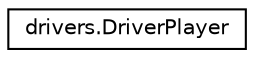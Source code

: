 digraph "Graphical Class Hierarchy"
{
 // INTERACTIVE_SVG=YES
 // LATEX_PDF_SIZE
  edge [fontname="Helvetica",fontsize="10",labelfontname="Helvetica",labelfontsize="10"];
  node [fontname="Helvetica",fontsize="10",shape=record];
  rankdir="LR";
  Node0 [label="drivers.DriverPlayer",height=0.2,width=0.4,color="black", fillcolor="white", style="filled",URL="$classdrivers_1_1DriverPlayer.html",tooltip=" "];
}
